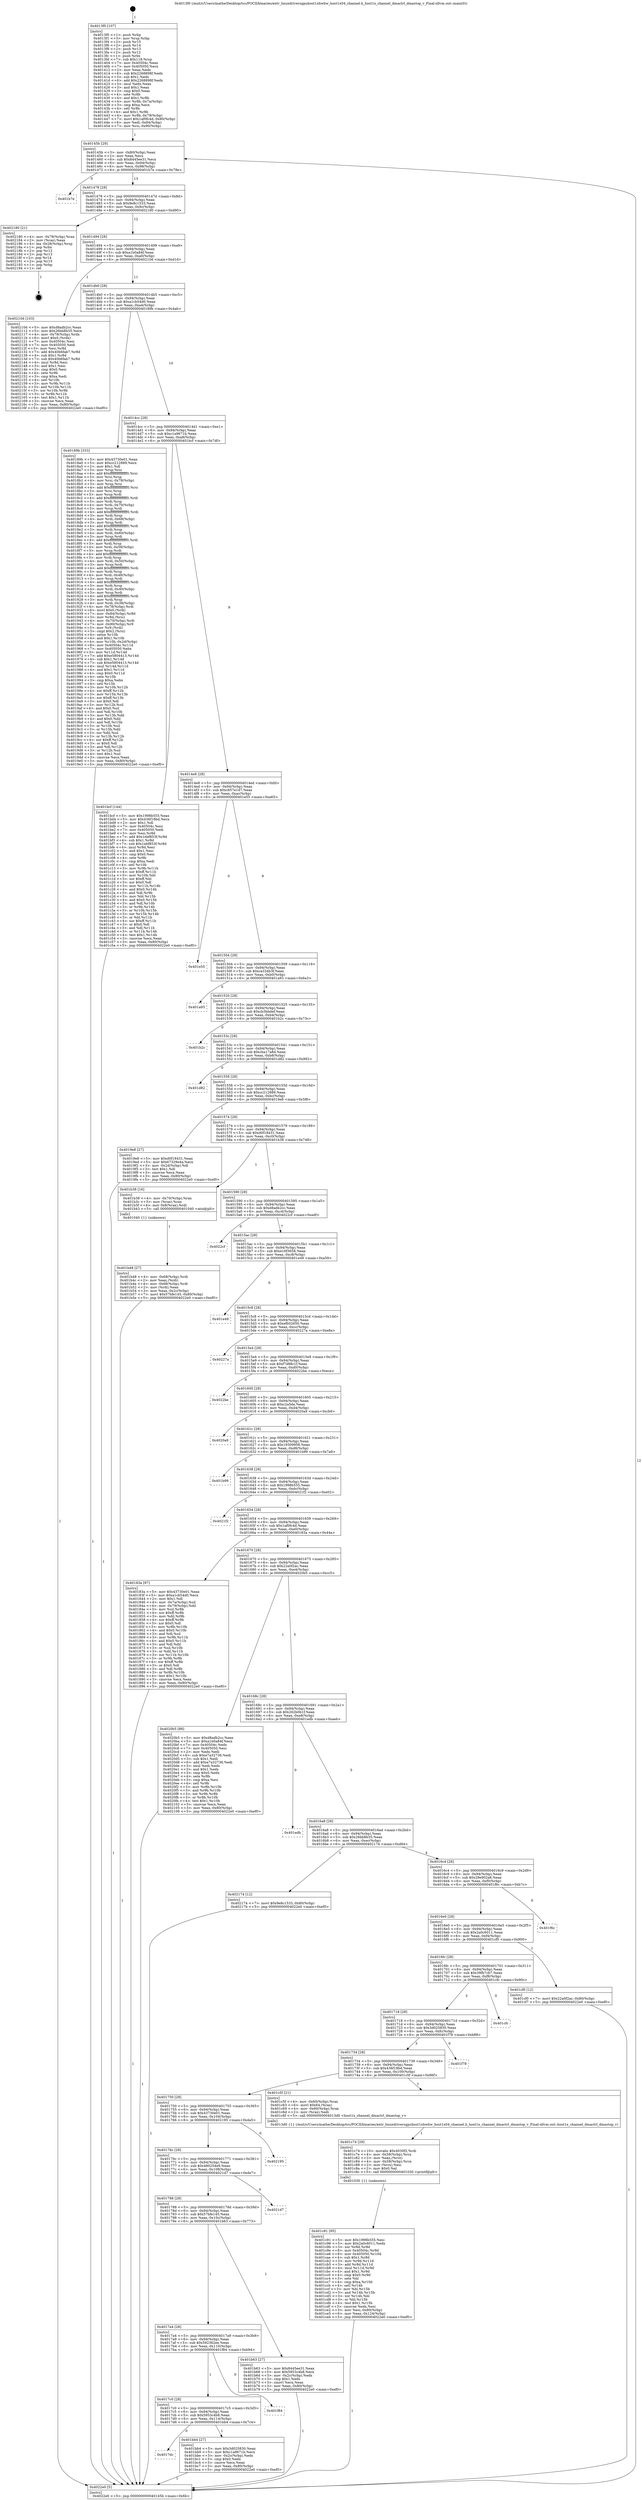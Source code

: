 digraph "0x4013f0" {
  label = "0x4013f0 (/mnt/c/Users/mathe/Desktop/tcc/POCII/binaries/extr_linuxdriversgpuhost1xhwhw_host1x04_channel.h_host1x_channel_dmactrl_dmastop_v_Final-ollvm.out::main(0))"
  labelloc = "t"
  node[shape=record]

  Entry [label="",width=0.3,height=0.3,shape=circle,fillcolor=black,style=filled]
  "0x40145b" [label="{
     0x40145b [29]\l
     | [instrs]\l
     &nbsp;&nbsp;0x40145b \<+3\>: mov -0x80(%rbp),%eax\l
     &nbsp;&nbsp;0x40145e \<+2\>: mov %eax,%ecx\l
     &nbsp;&nbsp;0x401460 \<+6\>: sub $0x8445ee31,%ecx\l
     &nbsp;&nbsp;0x401466 \<+6\>: mov %eax,-0x94(%rbp)\l
     &nbsp;&nbsp;0x40146c \<+6\>: mov %ecx,-0x98(%rbp)\l
     &nbsp;&nbsp;0x401472 \<+6\>: je 0000000000401b7e \<main+0x78e\>\l
  }"]
  "0x401b7e" [label="{
     0x401b7e\l
  }", style=dashed]
  "0x401478" [label="{
     0x401478 [28]\l
     | [instrs]\l
     &nbsp;&nbsp;0x401478 \<+5\>: jmp 000000000040147d \<main+0x8d\>\l
     &nbsp;&nbsp;0x40147d \<+6\>: mov -0x94(%rbp),%eax\l
     &nbsp;&nbsp;0x401483 \<+5\>: sub $0x9e8c1533,%eax\l
     &nbsp;&nbsp;0x401488 \<+6\>: mov %eax,-0x9c(%rbp)\l
     &nbsp;&nbsp;0x40148e \<+6\>: je 0000000000402180 \<main+0xd90\>\l
  }"]
  Exit [label="",width=0.3,height=0.3,shape=circle,fillcolor=black,style=filled,peripheries=2]
  "0x402180" [label="{
     0x402180 [21]\l
     | [instrs]\l
     &nbsp;&nbsp;0x402180 \<+4\>: mov -0x78(%rbp),%rax\l
     &nbsp;&nbsp;0x402184 \<+2\>: mov (%rax),%eax\l
     &nbsp;&nbsp;0x402186 \<+4\>: lea -0x28(%rbp),%rsp\l
     &nbsp;&nbsp;0x40218a \<+1\>: pop %rbx\l
     &nbsp;&nbsp;0x40218b \<+2\>: pop %r12\l
     &nbsp;&nbsp;0x40218d \<+2\>: pop %r13\l
     &nbsp;&nbsp;0x40218f \<+2\>: pop %r14\l
     &nbsp;&nbsp;0x402191 \<+2\>: pop %r15\l
     &nbsp;&nbsp;0x402193 \<+1\>: pop %rbp\l
     &nbsp;&nbsp;0x402194 \<+1\>: ret\l
  }"]
  "0x401494" [label="{
     0x401494 [28]\l
     | [instrs]\l
     &nbsp;&nbsp;0x401494 \<+5\>: jmp 0000000000401499 \<main+0xa9\>\l
     &nbsp;&nbsp;0x401499 \<+6\>: mov -0x94(%rbp),%eax\l
     &nbsp;&nbsp;0x40149f \<+5\>: sub $0xa1b0a84f,%eax\l
     &nbsp;&nbsp;0x4014a4 \<+6\>: mov %eax,-0xa0(%rbp)\l
     &nbsp;&nbsp;0x4014aa \<+6\>: je 000000000040210d \<main+0xd1d\>\l
  }"]
  "0x401c91" [label="{
     0x401c91 [95]\l
     | [instrs]\l
     &nbsp;&nbsp;0x401c91 \<+5\>: mov $0x1998b555,%esi\l
     &nbsp;&nbsp;0x401c96 \<+5\>: mov $0x2a0c6011,%edx\l
     &nbsp;&nbsp;0x401c9b \<+3\>: xor %r8d,%r8d\l
     &nbsp;&nbsp;0x401c9e \<+8\>: mov 0x40504c,%r9d\l
     &nbsp;&nbsp;0x401ca6 \<+8\>: mov 0x405050,%r10d\l
     &nbsp;&nbsp;0x401cae \<+4\>: sub $0x1,%r8d\l
     &nbsp;&nbsp;0x401cb2 \<+3\>: mov %r9d,%r11d\l
     &nbsp;&nbsp;0x401cb5 \<+3\>: add %r8d,%r11d\l
     &nbsp;&nbsp;0x401cb8 \<+4\>: imul %r11d,%r9d\l
     &nbsp;&nbsp;0x401cbc \<+4\>: and $0x1,%r9d\l
     &nbsp;&nbsp;0x401cc0 \<+4\>: cmp $0x0,%r9d\l
     &nbsp;&nbsp;0x401cc4 \<+3\>: sete %bl\l
     &nbsp;&nbsp;0x401cc7 \<+4\>: cmp $0xa,%r10d\l
     &nbsp;&nbsp;0x401ccb \<+4\>: setl %r14b\l
     &nbsp;&nbsp;0x401ccf \<+3\>: mov %bl,%r15b\l
     &nbsp;&nbsp;0x401cd2 \<+3\>: and %r14b,%r15b\l
     &nbsp;&nbsp;0x401cd5 \<+3\>: xor %r14b,%bl\l
     &nbsp;&nbsp;0x401cd8 \<+3\>: or %bl,%r15b\l
     &nbsp;&nbsp;0x401cdb \<+4\>: test $0x1,%r15b\l
     &nbsp;&nbsp;0x401cdf \<+3\>: cmovne %edx,%esi\l
     &nbsp;&nbsp;0x401ce2 \<+3\>: mov %esi,-0x80(%rbp)\l
     &nbsp;&nbsp;0x401ce5 \<+6\>: mov %eax,-0x124(%rbp)\l
     &nbsp;&nbsp;0x401ceb \<+5\>: jmp 00000000004022e0 \<main+0xef0\>\l
  }"]
  "0x40210d" [label="{
     0x40210d [103]\l
     | [instrs]\l
     &nbsp;&nbsp;0x40210d \<+5\>: mov $0xd8adb2cc,%eax\l
     &nbsp;&nbsp;0x402112 \<+5\>: mov $0x26bb8b35,%ecx\l
     &nbsp;&nbsp;0x402117 \<+4\>: mov -0x78(%rbp),%rdx\l
     &nbsp;&nbsp;0x40211b \<+6\>: movl $0x0,(%rdx)\l
     &nbsp;&nbsp;0x402121 \<+7\>: mov 0x40504c,%esi\l
     &nbsp;&nbsp;0x402128 \<+7\>: mov 0x405050,%edi\l
     &nbsp;&nbsp;0x40212f \<+3\>: mov %esi,%r8d\l
     &nbsp;&nbsp;0x402132 \<+7\>: add $0x40b6fab7,%r8d\l
     &nbsp;&nbsp;0x402139 \<+4\>: sub $0x1,%r8d\l
     &nbsp;&nbsp;0x40213d \<+7\>: sub $0x40b6fab7,%r8d\l
     &nbsp;&nbsp;0x402144 \<+4\>: imul %r8d,%esi\l
     &nbsp;&nbsp;0x402148 \<+3\>: and $0x1,%esi\l
     &nbsp;&nbsp;0x40214b \<+3\>: cmp $0x0,%esi\l
     &nbsp;&nbsp;0x40214e \<+4\>: sete %r9b\l
     &nbsp;&nbsp;0x402152 \<+3\>: cmp $0xa,%edi\l
     &nbsp;&nbsp;0x402155 \<+4\>: setl %r10b\l
     &nbsp;&nbsp;0x402159 \<+3\>: mov %r9b,%r11b\l
     &nbsp;&nbsp;0x40215c \<+3\>: and %r10b,%r11b\l
     &nbsp;&nbsp;0x40215f \<+3\>: xor %r10b,%r9b\l
     &nbsp;&nbsp;0x402162 \<+3\>: or %r9b,%r11b\l
     &nbsp;&nbsp;0x402165 \<+4\>: test $0x1,%r11b\l
     &nbsp;&nbsp;0x402169 \<+3\>: cmovne %ecx,%eax\l
     &nbsp;&nbsp;0x40216c \<+3\>: mov %eax,-0x80(%rbp)\l
     &nbsp;&nbsp;0x40216f \<+5\>: jmp 00000000004022e0 \<main+0xef0\>\l
  }"]
  "0x4014b0" [label="{
     0x4014b0 [28]\l
     | [instrs]\l
     &nbsp;&nbsp;0x4014b0 \<+5\>: jmp 00000000004014b5 \<main+0xc5\>\l
     &nbsp;&nbsp;0x4014b5 \<+6\>: mov -0x94(%rbp),%eax\l
     &nbsp;&nbsp;0x4014bb \<+5\>: sub $0xa1cb54d0,%eax\l
     &nbsp;&nbsp;0x4014c0 \<+6\>: mov %eax,-0xa4(%rbp)\l
     &nbsp;&nbsp;0x4014c6 \<+6\>: je 000000000040189b \<main+0x4ab\>\l
  }"]
  "0x401c74" [label="{
     0x401c74 [29]\l
     | [instrs]\l
     &nbsp;&nbsp;0x401c74 \<+10\>: movabs $0x4030f2,%rdi\l
     &nbsp;&nbsp;0x401c7e \<+4\>: mov -0x58(%rbp),%rcx\l
     &nbsp;&nbsp;0x401c82 \<+2\>: mov %eax,(%rcx)\l
     &nbsp;&nbsp;0x401c84 \<+4\>: mov -0x58(%rbp),%rcx\l
     &nbsp;&nbsp;0x401c88 \<+2\>: mov (%rcx),%esi\l
     &nbsp;&nbsp;0x401c8a \<+2\>: mov $0x0,%al\l
     &nbsp;&nbsp;0x401c8c \<+5\>: call 0000000000401030 \<printf@plt\>\l
     | [calls]\l
     &nbsp;&nbsp;0x401030 \{1\} (unknown)\l
  }"]
  "0x40189b" [label="{
     0x40189b [333]\l
     | [instrs]\l
     &nbsp;&nbsp;0x40189b \<+5\>: mov $0x43730e01,%eax\l
     &nbsp;&nbsp;0x4018a0 \<+5\>: mov $0xcc212889,%ecx\l
     &nbsp;&nbsp;0x4018a5 \<+2\>: mov $0x1,%dl\l
     &nbsp;&nbsp;0x4018a7 \<+3\>: mov %rsp,%rsi\l
     &nbsp;&nbsp;0x4018aa \<+4\>: add $0xfffffffffffffff0,%rsi\l
     &nbsp;&nbsp;0x4018ae \<+3\>: mov %rsi,%rsp\l
     &nbsp;&nbsp;0x4018b1 \<+4\>: mov %rsi,-0x78(%rbp)\l
     &nbsp;&nbsp;0x4018b5 \<+3\>: mov %rsp,%rsi\l
     &nbsp;&nbsp;0x4018b8 \<+4\>: add $0xfffffffffffffff0,%rsi\l
     &nbsp;&nbsp;0x4018bc \<+3\>: mov %rsi,%rsp\l
     &nbsp;&nbsp;0x4018bf \<+3\>: mov %rsp,%rdi\l
     &nbsp;&nbsp;0x4018c2 \<+4\>: add $0xfffffffffffffff0,%rdi\l
     &nbsp;&nbsp;0x4018c6 \<+3\>: mov %rdi,%rsp\l
     &nbsp;&nbsp;0x4018c9 \<+4\>: mov %rdi,-0x70(%rbp)\l
     &nbsp;&nbsp;0x4018cd \<+3\>: mov %rsp,%rdi\l
     &nbsp;&nbsp;0x4018d0 \<+4\>: add $0xfffffffffffffff0,%rdi\l
     &nbsp;&nbsp;0x4018d4 \<+3\>: mov %rdi,%rsp\l
     &nbsp;&nbsp;0x4018d7 \<+4\>: mov %rdi,-0x68(%rbp)\l
     &nbsp;&nbsp;0x4018db \<+3\>: mov %rsp,%rdi\l
     &nbsp;&nbsp;0x4018de \<+4\>: add $0xfffffffffffffff0,%rdi\l
     &nbsp;&nbsp;0x4018e2 \<+3\>: mov %rdi,%rsp\l
     &nbsp;&nbsp;0x4018e5 \<+4\>: mov %rdi,-0x60(%rbp)\l
     &nbsp;&nbsp;0x4018e9 \<+3\>: mov %rsp,%rdi\l
     &nbsp;&nbsp;0x4018ec \<+4\>: add $0xfffffffffffffff0,%rdi\l
     &nbsp;&nbsp;0x4018f0 \<+3\>: mov %rdi,%rsp\l
     &nbsp;&nbsp;0x4018f3 \<+4\>: mov %rdi,-0x58(%rbp)\l
     &nbsp;&nbsp;0x4018f7 \<+3\>: mov %rsp,%rdi\l
     &nbsp;&nbsp;0x4018fa \<+4\>: add $0xfffffffffffffff0,%rdi\l
     &nbsp;&nbsp;0x4018fe \<+3\>: mov %rdi,%rsp\l
     &nbsp;&nbsp;0x401901 \<+4\>: mov %rdi,-0x50(%rbp)\l
     &nbsp;&nbsp;0x401905 \<+3\>: mov %rsp,%rdi\l
     &nbsp;&nbsp;0x401908 \<+4\>: add $0xfffffffffffffff0,%rdi\l
     &nbsp;&nbsp;0x40190c \<+3\>: mov %rdi,%rsp\l
     &nbsp;&nbsp;0x40190f \<+4\>: mov %rdi,-0x48(%rbp)\l
     &nbsp;&nbsp;0x401913 \<+3\>: mov %rsp,%rdi\l
     &nbsp;&nbsp;0x401916 \<+4\>: add $0xfffffffffffffff0,%rdi\l
     &nbsp;&nbsp;0x40191a \<+3\>: mov %rdi,%rsp\l
     &nbsp;&nbsp;0x40191d \<+4\>: mov %rdi,-0x40(%rbp)\l
     &nbsp;&nbsp;0x401921 \<+3\>: mov %rsp,%rdi\l
     &nbsp;&nbsp;0x401924 \<+4\>: add $0xfffffffffffffff0,%rdi\l
     &nbsp;&nbsp;0x401928 \<+3\>: mov %rdi,%rsp\l
     &nbsp;&nbsp;0x40192b \<+4\>: mov %rdi,-0x38(%rbp)\l
     &nbsp;&nbsp;0x40192f \<+4\>: mov -0x78(%rbp),%rdi\l
     &nbsp;&nbsp;0x401933 \<+6\>: movl $0x0,(%rdi)\l
     &nbsp;&nbsp;0x401939 \<+7\>: mov -0x84(%rbp),%r8d\l
     &nbsp;&nbsp;0x401940 \<+3\>: mov %r8d,(%rsi)\l
     &nbsp;&nbsp;0x401943 \<+4\>: mov -0x70(%rbp),%rdi\l
     &nbsp;&nbsp;0x401947 \<+7\>: mov -0x90(%rbp),%r9\l
     &nbsp;&nbsp;0x40194e \<+3\>: mov %r9,(%rdi)\l
     &nbsp;&nbsp;0x401951 \<+3\>: cmpl $0x2,(%rsi)\l
     &nbsp;&nbsp;0x401954 \<+4\>: setne %r10b\l
     &nbsp;&nbsp;0x401958 \<+4\>: and $0x1,%r10b\l
     &nbsp;&nbsp;0x40195c \<+4\>: mov %r10b,-0x2d(%rbp)\l
     &nbsp;&nbsp;0x401960 \<+8\>: mov 0x40504c,%r11d\l
     &nbsp;&nbsp;0x401968 \<+7\>: mov 0x405050,%ebx\l
     &nbsp;&nbsp;0x40196f \<+3\>: mov %r11d,%r14d\l
     &nbsp;&nbsp;0x401972 \<+7\>: add $0xe5804413,%r14d\l
     &nbsp;&nbsp;0x401979 \<+4\>: sub $0x1,%r14d\l
     &nbsp;&nbsp;0x40197d \<+7\>: sub $0xe5804413,%r14d\l
     &nbsp;&nbsp;0x401984 \<+4\>: imul %r14d,%r11d\l
     &nbsp;&nbsp;0x401988 \<+4\>: and $0x1,%r11d\l
     &nbsp;&nbsp;0x40198c \<+4\>: cmp $0x0,%r11d\l
     &nbsp;&nbsp;0x401990 \<+4\>: sete %r10b\l
     &nbsp;&nbsp;0x401994 \<+3\>: cmp $0xa,%ebx\l
     &nbsp;&nbsp;0x401997 \<+4\>: setl %r15b\l
     &nbsp;&nbsp;0x40199b \<+3\>: mov %r10b,%r12b\l
     &nbsp;&nbsp;0x40199e \<+4\>: xor $0xff,%r12b\l
     &nbsp;&nbsp;0x4019a2 \<+3\>: mov %r15b,%r13b\l
     &nbsp;&nbsp;0x4019a5 \<+4\>: xor $0xff,%r13b\l
     &nbsp;&nbsp;0x4019a9 \<+3\>: xor $0x0,%dl\l
     &nbsp;&nbsp;0x4019ac \<+3\>: mov %r12b,%sil\l
     &nbsp;&nbsp;0x4019af \<+4\>: and $0x0,%sil\l
     &nbsp;&nbsp;0x4019b3 \<+3\>: and %dl,%r10b\l
     &nbsp;&nbsp;0x4019b6 \<+3\>: mov %r13b,%dil\l
     &nbsp;&nbsp;0x4019b9 \<+4\>: and $0x0,%dil\l
     &nbsp;&nbsp;0x4019bd \<+3\>: and %dl,%r15b\l
     &nbsp;&nbsp;0x4019c0 \<+3\>: or %r10b,%sil\l
     &nbsp;&nbsp;0x4019c3 \<+3\>: or %r15b,%dil\l
     &nbsp;&nbsp;0x4019c6 \<+3\>: xor %dil,%sil\l
     &nbsp;&nbsp;0x4019c9 \<+3\>: or %r13b,%r12b\l
     &nbsp;&nbsp;0x4019cc \<+4\>: xor $0xff,%r12b\l
     &nbsp;&nbsp;0x4019d0 \<+3\>: or $0x0,%dl\l
     &nbsp;&nbsp;0x4019d3 \<+3\>: and %dl,%r12b\l
     &nbsp;&nbsp;0x4019d6 \<+3\>: or %r12b,%sil\l
     &nbsp;&nbsp;0x4019d9 \<+4\>: test $0x1,%sil\l
     &nbsp;&nbsp;0x4019dd \<+3\>: cmovne %ecx,%eax\l
     &nbsp;&nbsp;0x4019e0 \<+3\>: mov %eax,-0x80(%rbp)\l
     &nbsp;&nbsp;0x4019e3 \<+5\>: jmp 00000000004022e0 \<main+0xef0\>\l
  }"]
  "0x4014cc" [label="{
     0x4014cc [28]\l
     | [instrs]\l
     &nbsp;&nbsp;0x4014cc \<+5\>: jmp 00000000004014d1 \<main+0xe1\>\l
     &nbsp;&nbsp;0x4014d1 \<+6\>: mov -0x94(%rbp),%eax\l
     &nbsp;&nbsp;0x4014d7 \<+5\>: sub $0xc1a9671b,%eax\l
     &nbsp;&nbsp;0x4014dc \<+6\>: mov %eax,-0xa8(%rbp)\l
     &nbsp;&nbsp;0x4014e2 \<+6\>: je 0000000000401bcf \<main+0x7df\>\l
  }"]
  "0x4017dc" [label="{
     0x4017dc\l
  }", style=dashed]
  "0x401bcf" [label="{
     0x401bcf [144]\l
     | [instrs]\l
     &nbsp;&nbsp;0x401bcf \<+5\>: mov $0x1998b555,%eax\l
     &nbsp;&nbsp;0x401bd4 \<+5\>: mov $0x436f18bd,%ecx\l
     &nbsp;&nbsp;0x401bd9 \<+2\>: mov $0x1,%dl\l
     &nbsp;&nbsp;0x401bdb \<+7\>: mov 0x40504c,%esi\l
     &nbsp;&nbsp;0x401be2 \<+7\>: mov 0x405050,%edi\l
     &nbsp;&nbsp;0x401be9 \<+3\>: mov %esi,%r8d\l
     &nbsp;&nbsp;0x401bec \<+7\>: add $0x1ebf853f,%r8d\l
     &nbsp;&nbsp;0x401bf3 \<+4\>: sub $0x1,%r8d\l
     &nbsp;&nbsp;0x401bf7 \<+7\>: sub $0x1ebf853f,%r8d\l
     &nbsp;&nbsp;0x401bfe \<+4\>: imul %r8d,%esi\l
     &nbsp;&nbsp;0x401c02 \<+3\>: and $0x1,%esi\l
     &nbsp;&nbsp;0x401c05 \<+3\>: cmp $0x0,%esi\l
     &nbsp;&nbsp;0x401c08 \<+4\>: sete %r9b\l
     &nbsp;&nbsp;0x401c0c \<+3\>: cmp $0xa,%edi\l
     &nbsp;&nbsp;0x401c0f \<+4\>: setl %r10b\l
     &nbsp;&nbsp;0x401c13 \<+3\>: mov %r9b,%r11b\l
     &nbsp;&nbsp;0x401c16 \<+4\>: xor $0xff,%r11b\l
     &nbsp;&nbsp;0x401c1a \<+3\>: mov %r10b,%bl\l
     &nbsp;&nbsp;0x401c1d \<+3\>: xor $0xff,%bl\l
     &nbsp;&nbsp;0x401c20 \<+3\>: xor $0x0,%dl\l
     &nbsp;&nbsp;0x401c23 \<+3\>: mov %r11b,%r14b\l
     &nbsp;&nbsp;0x401c26 \<+4\>: and $0x0,%r14b\l
     &nbsp;&nbsp;0x401c2a \<+3\>: and %dl,%r9b\l
     &nbsp;&nbsp;0x401c2d \<+3\>: mov %bl,%r15b\l
     &nbsp;&nbsp;0x401c30 \<+4\>: and $0x0,%r15b\l
     &nbsp;&nbsp;0x401c34 \<+3\>: and %dl,%r10b\l
     &nbsp;&nbsp;0x401c37 \<+3\>: or %r9b,%r14b\l
     &nbsp;&nbsp;0x401c3a \<+3\>: or %r10b,%r15b\l
     &nbsp;&nbsp;0x401c3d \<+3\>: xor %r15b,%r14b\l
     &nbsp;&nbsp;0x401c40 \<+3\>: or %bl,%r11b\l
     &nbsp;&nbsp;0x401c43 \<+4\>: xor $0xff,%r11b\l
     &nbsp;&nbsp;0x401c47 \<+3\>: or $0x0,%dl\l
     &nbsp;&nbsp;0x401c4a \<+3\>: and %dl,%r11b\l
     &nbsp;&nbsp;0x401c4d \<+3\>: or %r11b,%r14b\l
     &nbsp;&nbsp;0x401c50 \<+4\>: test $0x1,%r14b\l
     &nbsp;&nbsp;0x401c54 \<+3\>: cmovne %ecx,%eax\l
     &nbsp;&nbsp;0x401c57 \<+3\>: mov %eax,-0x80(%rbp)\l
     &nbsp;&nbsp;0x401c5a \<+5\>: jmp 00000000004022e0 \<main+0xef0\>\l
  }"]
  "0x4014e8" [label="{
     0x4014e8 [28]\l
     | [instrs]\l
     &nbsp;&nbsp;0x4014e8 \<+5\>: jmp 00000000004014ed \<main+0xfd\>\l
     &nbsp;&nbsp;0x4014ed \<+6\>: mov -0x94(%rbp),%eax\l
     &nbsp;&nbsp;0x4014f3 \<+5\>: sub $0xc857e1d7,%eax\l
     &nbsp;&nbsp;0x4014f8 \<+6\>: mov %eax,-0xac(%rbp)\l
     &nbsp;&nbsp;0x4014fe \<+6\>: je 0000000000401e55 \<main+0xa65\>\l
  }"]
  "0x401bb4" [label="{
     0x401bb4 [27]\l
     | [instrs]\l
     &nbsp;&nbsp;0x401bb4 \<+5\>: mov $0x3d025830,%eax\l
     &nbsp;&nbsp;0x401bb9 \<+5\>: mov $0xc1a9671b,%ecx\l
     &nbsp;&nbsp;0x401bbe \<+3\>: mov -0x2c(%rbp),%edx\l
     &nbsp;&nbsp;0x401bc1 \<+3\>: cmp $0x0,%edx\l
     &nbsp;&nbsp;0x401bc4 \<+3\>: cmove %ecx,%eax\l
     &nbsp;&nbsp;0x401bc7 \<+3\>: mov %eax,-0x80(%rbp)\l
     &nbsp;&nbsp;0x401bca \<+5\>: jmp 00000000004022e0 \<main+0xef0\>\l
  }"]
  "0x401e55" [label="{
     0x401e55\l
  }", style=dashed]
  "0x401504" [label="{
     0x401504 [28]\l
     | [instrs]\l
     &nbsp;&nbsp;0x401504 \<+5\>: jmp 0000000000401509 \<main+0x119\>\l
     &nbsp;&nbsp;0x401509 \<+6\>: mov -0x94(%rbp),%eax\l
     &nbsp;&nbsp;0x40150f \<+5\>: sub $0xca334b3f,%eax\l
     &nbsp;&nbsp;0x401514 \<+6\>: mov %eax,-0xb0(%rbp)\l
     &nbsp;&nbsp;0x40151a \<+6\>: je 0000000000401a93 \<main+0x6a3\>\l
  }"]
  "0x4017c0" [label="{
     0x4017c0 [28]\l
     | [instrs]\l
     &nbsp;&nbsp;0x4017c0 \<+5\>: jmp 00000000004017c5 \<main+0x3d5\>\l
     &nbsp;&nbsp;0x4017c5 \<+6\>: mov -0x94(%rbp),%eax\l
     &nbsp;&nbsp;0x4017cb \<+5\>: sub $0x5953c4b8,%eax\l
     &nbsp;&nbsp;0x4017d0 \<+6\>: mov %eax,-0x114(%rbp)\l
     &nbsp;&nbsp;0x4017d6 \<+6\>: je 0000000000401bb4 \<main+0x7c4\>\l
  }"]
  "0x401a93" [label="{
     0x401a93\l
  }", style=dashed]
  "0x401520" [label="{
     0x401520 [28]\l
     | [instrs]\l
     &nbsp;&nbsp;0x401520 \<+5\>: jmp 0000000000401525 \<main+0x135\>\l
     &nbsp;&nbsp;0x401525 \<+6\>: mov -0x94(%rbp),%eax\l
     &nbsp;&nbsp;0x40152b \<+5\>: sub $0xcb3bbdef,%eax\l
     &nbsp;&nbsp;0x401530 \<+6\>: mov %eax,-0xb4(%rbp)\l
     &nbsp;&nbsp;0x401536 \<+6\>: je 0000000000401b2c \<main+0x73c\>\l
  }"]
  "0x401f84" [label="{
     0x401f84\l
  }", style=dashed]
  "0x401b2c" [label="{
     0x401b2c\l
  }", style=dashed]
  "0x40153c" [label="{
     0x40153c [28]\l
     | [instrs]\l
     &nbsp;&nbsp;0x40153c \<+5\>: jmp 0000000000401541 \<main+0x151\>\l
     &nbsp;&nbsp;0x401541 \<+6\>: mov -0x94(%rbp),%eax\l
     &nbsp;&nbsp;0x401547 \<+5\>: sub $0xcba17a8d,%eax\l
     &nbsp;&nbsp;0x40154c \<+6\>: mov %eax,-0xb8(%rbp)\l
     &nbsp;&nbsp;0x401552 \<+6\>: je 0000000000401d82 \<main+0x992\>\l
  }"]
  "0x4017a4" [label="{
     0x4017a4 [28]\l
     | [instrs]\l
     &nbsp;&nbsp;0x4017a4 \<+5\>: jmp 00000000004017a9 \<main+0x3b9\>\l
     &nbsp;&nbsp;0x4017a9 \<+6\>: mov -0x94(%rbp),%eax\l
     &nbsp;&nbsp;0x4017af \<+5\>: sub $0x592362ee,%eax\l
     &nbsp;&nbsp;0x4017b4 \<+6\>: mov %eax,-0x110(%rbp)\l
     &nbsp;&nbsp;0x4017ba \<+6\>: je 0000000000401f84 \<main+0xb94\>\l
  }"]
  "0x401d82" [label="{
     0x401d82\l
  }", style=dashed]
  "0x401558" [label="{
     0x401558 [28]\l
     | [instrs]\l
     &nbsp;&nbsp;0x401558 \<+5\>: jmp 000000000040155d \<main+0x16d\>\l
     &nbsp;&nbsp;0x40155d \<+6\>: mov -0x94(%rbp),%eax\l
     &nbsp;&nbsp;0x401563 \<+5\>: sub $0xcc212889,%eax\l
     &nbsp;&nbsp;0x401568 \<+6\>: mov %eax,-0xbc(%rbp)\l
     &nbsp;&nbsp;0x40156e \<+6\>: je 00000000004019e8 \<main+0x5f8\>\l
  }"]
  "0x401b63" [label="{
     0x401b63 [27]\l
     | [instrs]\l
     &nbsp;&nbsp;0x401b63 \<+5\>: mov $0x8445ee31,%eax\l
     &nbsp;&nbsp;0x401b68 \<+5\>: mov $0x5953c4b8,%ecx\l
     &nbsp;&nbsp;0x401b6d \<+3\>: mov -0x2c(%rbp),%edx\l
     &nbsp;&nbsp;0x401b70 \<+3\>: cmp $0x1,%edx\l
     &nbsp;&nbsp;0x401b73 \<+3\>: cmovl %ecx,%eax\l
     &nbsp;&nbsp;0x401b76 \<+3\>: mov %eax,-0x80(%rbp)\l
     &nbsp;&nbsp;0x401b79 \<+5\>: jmp 00000000004022e0 \<main+0xef0\>\l
  }"]
  "0x4019e8" [label="{
     0x4019e8 [27]\l
     | [instrs]\l
     &nbsp;&nbsp;0x4019e8 \<+5\>: mov $0xd0f18431,%eax\l
     &nbsp;&nbsp;0x4019ed \<+5\>: mov $0x67329e4a,%ecx\l
     &nbsp;&nbsp;0x4019f2 \<+3\>: mov -0x2d(%rbp),%dl\l
     &nbsp;&nbsp;0x4019f5 \<+3\>: test $0x1,%dl\l
     &nbsp;&nbsp;0x4019f8 \<+3\>: cmovne %ecx,%eax\l
     &nbsp;&nbsp;0x4019fb \<+3\>: mov %eax,-0x80(%rbp)\l
     &nbsp;&nbsp;0x4019fe \<+5\>: jmp 00000000004022e0 \<main+0xef0\>\l
  }"]
  "0x401574" [label="{
     0x401574 [28]\l
     | [instrs]\l
     &nbsp;&nbsp;0x401574 \<+5\>: jmp 0000000000401579 \<main+0x189\>\l
     &nbsp;&nbsp;0x401579 \<+6\>: mov -0x94(%rbp),%eax\l
     &nbsp;&nbsp;0x40157f \<+5\>: sub $0xd0f18431,%eax\l
     &nbsp;&nbsp;0x401584 \<+6\>: mov %eax,-0xc0(%rbp)\l
     &nbsp;&nbsp;0x40158a \<+6\>: je 0000000000401b38 \<main+0x748\>\l
  }"]
  "0x401788" [label="{
     0x401788 [28]\l
     | [instrs]\l
     &nbsp;&nbsp;0x401788 \<+5\>: jmp 000000000040178d \<main+0x39d\>\l
     &nbsp;&nbsp;0x40178d \<+6\>: mov -0x94(%rbp),%eax\l
     &nbsp;&nbsp;0x401793 \<+5\>: sub $0x57bfe145,%eax\l
     &nbsp;&nbsp;0x401798 \<+6\>: mov %eax,-0x10c(%rbp)\l
     &nbsp;&nbsp;0x40179e \<+6\>: je 0000000000401b63 \<main+0x773\>\l
  }"]
  "0x401b38" [label="{
     0x401b38 [16]\l
     | [instrs]\l
     &nbsp;&nbsp;0x401b38 \<+4\>: mov -0x70(%rbp),%rax\l
     &nbsp;&nbsp;0x401b3c \<+3\>: mov (%rax),%rax\l
     &nbsp;&nbsp;0x401b3f \<+4\>: mov 0x8(%rax),%rdi\l
     &nbsp;&nbsp;0x401b43 \<+5\>: call 0000000000401040 \<atoi@plt\>\l
     | [calls]\l
     &nbsp;&nbsp;0x401040 \{1\} (unknown)\l
  }"]
  "0x401590" [label="{
     0x401590 [28]\l
     | [instrs]\l
     &nbsp;&nbsp;0x401590 \<+5\>: jmp 0000000000401595 \<main+0x1a5\>\l
     &nbsp;&nbsp;0x401595 \<+6\>: mov -0x94(%rbp),%eax\l
     &nbsp;&nbsp;0x40159b \<+5\>: sub $0xd8adb2cc,%eax\l
     &nbsp;&nbsp;0x4015a0 \<+6\>: mov %eax,-0xc4(%rbp)\l
     &nbsp;&nbsp;0x4015a6 \<+6\>: je 00000000004022cf \<main+0xedf\>\l
  }"]
  "0x4021d7" [label="{
     0x4021d7\l
  }", style=dashed]
  "0x4022cf" [label="{
     0x4022cf\l
  }", style=dashed]
  "0x4015ac" [label="{
     0x4015ac [28]\l
     | [instrs]\l
     &nbsp;&nbsp;0x4015ac \<+5\>: jmp 00000000004015b1 \<main+0x1c1\>\l
     &nbsp;&nbsp;0x4015b1 \<+6\>: mov -0x94(%rbp),%eax\l
     &nbsp;&nbsp;0x4015b7 \<+5\>: sub $0xe16f3658,%eax\l
     &nbsp;&nbsp;0x4015bc \<+6\>: mov %eax,-0xc8(%rbp)\l
     &nbsp;&nbsp;0x4015c2 \<+6\>: je 0000000000401e49 \<main+0xa59\>\l
  }"]
  "0x40176c" [label="{
     0x40176c [28]\l
     | [instrs]\l
     &nbsp;&nbsp;0x40176c \<+5\>: jmp 0000000000401771 \<main+0x381\>\l
     &nbsp;&nbsp;0x401771 \<+6\>: mov -0x94(%rbp),%eax\l
     &nbsp;&nbsp;0x401777 \<+5\>: sub $0x480254e9,%eax\l
     &nbsp;&nbsp;0x40177c \<+6\>: mov %eax,-0x108(%rbp)\l
     &nbsp;&nbsp;0x401782 \<+6\>: je 00000000004021d7 \<main+0xde7\>\l
  }"]
  "0x401e49" [label="{
     0x401e49\l
  }", style=dashed]
  "0x4015c8" [label="{
     0x4015c8 [28]\l
     | [instrs]\l
     &nbsp;&nbsp;0x4015c8 \<+5\>: jmp 00000000004015cd \<main+0x1dd\>\l
     &nbsp;&nbsp;0x4015cd \<+6\>: mov -0x94(%rbp),%eax\l
     &nbsp;&nbsp;0x4015d3 \<+5\>: sub $0xefb02650,%eax\l
     &nbsp;&nbsp;0x4015d8 \<+6\>: mov %eax,-0xcc(%rbp)\l
     &nbsp;&nbsp;0x4015de \<+6\>: je 000000000040227a \<main+0xe8a\>\l
  }"]
  "0x402195" [label="{
     0x402195\l
  }", style=dashed]
  "0x40227a" [label="{
     0x40227a\l
  }", style=dashed]
  "0x4015e4" [label="{
     0x4015e4 [28]\l
     | [instrs]\l
     &nbsp;&nbsp;0x4015e4 \<+5\>: jmp 00000000004015e9 \<main+0x1f9\>\l
     &nbsp;&nbsp;0x4015e9 \<+6\>: mov -0x94(%rbp),%eax\l
     &nbsp;&nbsp;0x4015ef \<+5\>: sub $0xf7d88c1f,%eax\l
     &nbsp;&nbsp;0x4015f4 \<+6\>: mov %eax,-0xd0(%rbp)\l
     &nbsp;&nbsp;0x4015fa \<+6\>: je 00000000004022be \<main+0xece\>\l
  }"]
  "0x401750" [label="{
     0x401750 [28]\l
     | [instrs]\l
     &nbsp;&nbsp;0x401750 \<+5\>: jmp 0000000000401755 \<main+0x365\>\l
     &nbsp;&nbsp;0x401755 \<+6\>: mov -0x94(%rbp),%eax\l
     &nbsp;&nbsp;0x40175b \<+5\>: sub $0x43730e01,%eax\l
     &nbsp;&nbsp;0x401760 \<+6\>: mov %eax,-0x104(%rbp)\l
     &nbsp;&nbsp;0x401766 \<+6\>: je 0000000000402195 \<main+0xda5\>\l
  }"]
  "0x4022be" [label="{
     0x4022be\l
  }", style=dashed]
  "0x401600" [label="{
     0x401600 [28]\l
     | [instrs]\l
     &nbsp;&nbsp;0x401600 \<+5\>: jmp 0000000000401605 \<main+0x215\>\l
     &nbsp;&nbsp;0x401605 \<+6\>: mov -0x94(%rbp),%eax\l
     &nbsp;&nbsp;0x40160b \<+5\>: sub $0xc2a5de,%eax\l
     &nbsp;&nbsp;0x401610 \<+6\>: mov %eax,-0xd4(%rbp)\l
     &nbsp;&nbsp;0x401616 \<+6\>: je 00000000004020a9 \<main+0xcb9\>\l
  }"]
  "0x401c5f" [label="{
     0x401c5f [21]\l
     | [instrs]\l
     &nbsp;&nbsp;0x401c5f \<+4\>: mov -0x60(%rbp),%rax\l
     &nbsp;&nbsp;0x401c63 \<+6\>: movl $0x64,(%rax)\l
     &nbsp;&nbsp;0x401c69 \<+4\>: mov -0x60(%rbp),%rax\l
     &nbsp;&nbsp;0x401c6d \<+2\>: mov (%rax),%edi\l
     &nbsp;&nbsp;0x401c6f \<+5\>: call 00000000004013d0 \<host1x_channel_dmactrl_dmastop_v\>\l
     | [calls]\l
     &nbsp;&nbsp;0x4013d0 \{1\} (/mnt/c/Users/mathe/Desktop/tcc/POCII/binaries/extr_linuxdriversgpuhost1xhwhw_host1x04_channel.h_host1x_channel_dmactrl_dmastop_v_Final-ollvm.out::host1x_channel_dmactrl_dmastop_v)\l
  }"]
  "0x4020a9" [label="{
     0x4020a9\l
  }", style=dashed]
  "0x40161c" [label="{
     0x40161c [28]\l
     | [instrs]\l
     &nbsp;&nbsp;0x40161c \<+5\>: jmp 0000000000401621 \<main+0x231\>\l
     &nbsp;&nbsp;0x401621 \<+6\>: mov -0x94(%rbp),%eax\l
     &nbsp;&nbsp;0x401627 \<+5\>: sub $0x19309956,%eax\l
     &nbsp;&nbsp;0x40162c \<+6\>: mov %eax,-0xd8(%rbp)\l
     &nbsp;&nbsp;0x401632 \<+6\>: je 0000000000401b99 \<main+0x7a9\>\l
  }"]
  "0x401734" [label="{
     0x401734 [28]\l
     | [instrs]\l
     &nbsp;&nbsp;0x401734 \<+5\>: jmp 0000000000401739 \<main+0x349\>\l
     &nbsp;&nbsp;0x401739 \<+6\>: mov -0x94(%rbp),%eax\l
     &nbsp;&nbsp;0x40173f \<+5\>: sub $0x436f18bd,%eax\l
     &nbsp;&nbsp;0x401744 \<+6\>: mov %eax,-0x100(%rbp)\l
     &nbsp;&nbsp;0x40174a \<+6\>: je 0000000000401c5f \<main+0x86f\>\l
  }"]
  "0x401b99" [label="{
     0x401b99\l
  }", style=dashed]
  "0x401638" [label="{
     0x401638 [28]\l
     | [instrs]\l
     &nbsp;&nbsp;0x401638 \<+5\>: jmp 000000000040163d \<main+0x24d\>\l
     &nbsp;&nbsp;0x40163d \<+6\>: mov -0x94(%rbp),%eax\l
     &nbsp;&nbsp;0x401643 \<+5\>: sub $0x1998b555,%eax\l
     &nbsp;&nbsp;0x401648 \<+6\>: mov %eax,-0xdc(%rbp)\l
     &nbsp;&nbsp;0x40164e \<+6\>: je 00000000004021f2 \<main+0xe02\>\l
  }"]
  "0x401f78" [label="{
     0x401f78\l
  }", style=dashed]
  "0x4021f2" [label="{
     0x4021f2\l
  }", style=dashed]
  "0x401654" [label="{
     0x401654 [28]\l
     | [instrs]\l
     &nbsp;&nbsp;0x401654 \<+5\>: jmp 0000000000401659 \<main+0x269\>\l
     &nbsp;&nbsp;0x401659 \<+6\>: mov -0x94(%rbp),%eax\l
     &nbsp;&nbsp;0x40165f \<+5\>: sub $0x1af0fc4d,%eax\l
     &nbsp;&nbsp;0x401664 \<+6\>: mov %eax,-0xe0(%rbp)\l
     &nbsp;&nbsp;0x40166a \<+6\>: je 000000000040183a \<main+0x44a\>\l
  }"]
  "0x401718" [label="{
     0x401718 [28]\l
     | [instrs]\l
     &nbsp;&nbsp;0x401718 \<+5\>: jmp 000000000040171d \<main+0x32d\>\l
     &nbsp;&nbsp;0x40171d \<+6\>: mov -0x94(%rbp),%eax\l
     &nbsp;&nbsp;0x401723 \<+5\>: sub $0x3d025830,%eax\l
     &nbsp;&nbsp;0x401728 \<+6\>: mov %eax,-0xfc(%rbp)\l
     &nbsp;&nbsp;0x40172e \<+6\>: je 0000000000401f78 \<main+0xb88\>\l
  }"]
  "0x40183a" [label="{
     0x40183a [97]\l
     | [instrs]\l
     &nbsp;&nbsp;0x40183a \<+5\>: mov $0x43730e01,%eax\l
     &nbsp;&nbsp;0x40183f \<+5\>: mov $0xa1cb54d0,%ecx\l
     &nbsp;&nbsp;0x401844 \<+2\>: mov $0x1,%dl\l
     &nbsp;&nbsp;0x401846 \<+4\>: mov -0x7a(%rbp),%sil\l
     &nbsp;&nbsp;0x40184a \<+4\>: mov -0x79(%rbp),%dil\l
     &nbsp;&nbsp;0x40184e \<+3\>: mov %sil,%r8b\l
     &nbsp;&nbsp;0x401851 \<+4\>: xor $0xff,%r8b\l
     &nbsp;&nbsp;0x401855 \<+3\>: mov %dil,%r9b\l
     &nbsp;&nbsp;0x401858 \<+4\>: xor $0xff,%r9b\l
     &nbsp;&nbsp;0x40185c \<+3\>: xor $0x0,%dl\l
     &nbsp;&nbsp;0x40185f \<+3\>: mov %r8b,%r10b\l
     &nbsp;&nbsp;0x401862 \<+4\>: and $0x0,%r10b\l
     &nbsp;&nbsp;0x401866 \<+3\>: and %dl,%sil\l
     &nbsp;&nbsp;0x401869 \<+3\>: mov %r9b,%r11b\l
     &nbsp;&nbsp;0x40186c \<+4\>: and $0x0,%r11b\l
     &nbsp;&nbsp;0x401870 \<+3\>: and %dl,%dil\l
     &nbsp;&nbsp;0x401873 \<+3\>: or %sil,%r10b\l
     &nbsp;&nbsp;0x401876 \<+3\>: or %dil,%r11b\l
     &nbsp;&nbsp;0x401879 \<+3\>: xor %r11b,%r10b\l
     &nbsp;&nbsp;0x40187c \<+3\>: or %r9b,%r8b\l
     &nbsp;&nbsp;0x40187f \<+4\>: xor $0xff,%r8b\l
     &nbsp;&nbsp;0x401883 \<+3\>: or $0x0,%dl\l
     &nbsp;&nbsp;0x401886 \<+3\>: and %dl,%r8b\l
     &nbsp;&nbsp;0x401889 \<+3\>: or %r8b,%r10b\l
     &nbsp;&nbsp;0x40188c \<+4\>: test $0x1,%r10b\l
     &nbsp;&nbsp;0x401890 \<+3\>: cmovne %ecx,%eax\l
     &nbsp;&nbsp;0x401893 \<+3\>: mov %eax,-0x80(%rbp)\l
     &nbsp;&nbsp;0x401896 \<+5\>: jmp 00000000004022e0 \<main+0xef0\>\l
  }"]
  "0x401670" [label="{
     0x401670 [28]\l
     | [instrs]\l
     &nbsp;&nbsp;0x401670 \<+5\>: jmp 0000000000401675 \<main+0x285\>\l
     &nbsp;&nbsp;0x401675 \<+6\>: mov -0x94(%rbp),%eax\l
     &nbsp;&nbsp;0x40167b \<+5\>: sub $0x22a0f2ac,%eax\l
     &nbsp;&nbsp;0x401680 \<+6\>: mov %eax,-0xe4(%rbp)\l
     &nbsp;&nbsp;0x401686 \<+6\>: je 00000000004020b5 \<main+0xcc5\>\l
  }"]
  "0x4022e0" [label="{
     0x4022e0 [5]\l
     | [instrs]\l
     &nbsp;&nbsp;0x4022e0 \<+5\>: jmp 000000000040145b \<main+0x6b\>\l
  }"]
  "0x4013f0" [label="{
     0x4013f0 [107]\l
     | [instrs]\l
     &nbsp;&nbsp;0x4013f0 \<+1\>: push %rbp\l
     &nbsp;&nbsp;0x4013f1 \<+3\>: mov %rsp,%rbp\l
     &nbsp;&nbsp;0x4013f4 \<+2\>: push %r15\l
     &nbsp;&nbsp;0x4013f6 \<+2\>: push %r14\l
     &nbsp;&nbsp;0x4013f8 \<+2\>: push %r13\l
     &nbsp;&nbsp;0x4013fa \<+2\>: push %r12\l
     &nbsp;&nbsp;0x4013fc \<+1\>: push %rbx\l
     &nbsp;&nbsp;0x4013fd \<+7\>: sub $0x118,%rsp\l
     &nbsp;&nbsp;0x401404 \<+7\>: mov 0x40504c,%eax\l
     &nbsp;&nbsp;0x40140b \<+7\>: mov 0x405050,%ecx\l
     &nbsp;&nbsp;0x401412 \<+2\>: mov %eax,%edx\l
     &nbsp;&nbsp;0x401414 \<+6\>: sub $0x2268898f,%edx\l
     &nbsp;&nbsp;0x40141a \<+3\>: sub $0x1,%edx\l
     &nbsp;&nbsp;0x40141d \<+6\>: add $0x2268898f,%edx\l
     &nbsp;&nbsp;0x401423 \<+3\>: imul %edx,%eax\l
     &nbsp;&nbsp;0x401426 \<+3\>: and $0x1,%eax\l
     &nbsp;&nbsp;0x401429 \<+3\>: cmp $0x0,%eax\l
     &nbsp;&nbsp;0x40142c \<+4\>: sete %r8b\l
     &nbsp;&nbsp;0x401430 \<+4\>: and $0x1,%r8b\l
     &nbsp;&nbsp;0x401434 \<+4\>: mov %r8b,-0x7a(%rbp)\l
     &nbsp;&nbsp;0x401438 \<+3\>: cmp $0xa,%ecx\l
     &nbsp;&nbsp;0x40143b \<+4\>: setl %r8b\l
     &nbsp;&nbsp;0x40143f \<+4\>: and $0x1,%r8b\l
     &nbsp;&nbsp;0x401443 \<+4\>: mov %r8b,-0x79(%rbp)\l
     &nbsp;&nbsp;0x401447 \<+7\>: movl $0x1af0fc4d,-0x80(%rbp)\l
     &nbsp;&nbsp;0x40144e \<+6\>: mov %edi,-0x84(%rbp)\l
     &nbsp;&nbsp;0x401454 \<+7\>: mov %rsi,-0x90(%rbp)\l
  }"]
  "0x401cfc" [label="{
     0x401cfc\l
  }", style=dashed]
  "0x401b48" [label="{
     0x401b48 [27]\l
     | [instrs]\l
     &nbsp;&nbsp;0x401b48 \<+4\>: mov -0x68(%rbp),%rdi\l
     &nbsp;&nbsp;0x401b4c \<+2\>: mov %eax,(%rdi)\l
     &nbsp;&nbsp;0x401b4e \<+4\>: mov -0x68(%rbp),%rdi\l
     &nbsp;&nbsp;0x401b52 \<+2\>: mov (%rdi),%eax\l
     &nbsp;&nbsp;0x401b54 \<+3\>: mov %eax,-0x2c(%rbp)\l
     &nbsp;&nbsp;0x401b57 \<+7\>: movl $0x57bfe145,-0x80(%rbp)\l
     &nbsp;&nbsp;0x401b5e \<+5\>: jmp 00000000004022e0 \<main+0xef0\>\l
  }"]
  "0x4016fc" [label="{
     0x4016fc [28]\l
     | [instrs]\l
     &nbsp;&nbsp;0x4016fc \<+5\>: jmp 0000000000401701 \<main+0x311\>\l
     &nbsp;&nbsp;0x401701 \<+6\>: mov -0x94(%rbp),%eax\l
     &nbsp;&nbsp;0x401707 \<+5\>: sub $0x39fb7cb7,%eax\l
     &nbsp;&nbsp;0x40170c \<+6\>: mov %eax,-0xf8(%rbp)\l
     &nbsp;&nbsp;0x401712 \<+6\>: je 0000000000401cfc \<main+0x90c\>\l
  }"]
  "0x4020b5" [label="{
     0x4020b5 [88]\l
     | [instrs]\l
     &nbsp;&nbsp;0x4020b5 \<+5\>: mov $0xd8adb2cc,%eax\l
     &nbsp;&nbsp;0x4020ba \<+5\>: mov $0xa1b0a84f,%ecx\l
     &nbsp;&nbsp;0x4020bf \<+7\>: mov 0x40504c,%edx\l
     &nbsp;&nbsp;0x4020c6 \<+7\>: mov 0x405050,%esi\l
     &nbsp;&nbsp;0x4020cd \<+2\>: mov %edx,%edi\l
     &nbsp;&nbsp;0x4020cf \<+6\>: sub $0xe7a32736,%edi\l
     &nbsp;&nbsp;0x4020d5 \<+3\>: sub $0x1,%edi\l
     &nbsp;&nbsp;0x4020d8 \<+6\>: add $0xe7a32736,%edi\l
     &nbsp;&nbsp;0x4020de \<+3\>: imul %edi,%edx\l
     &nbsp;&nbsp;0x4020e1 \<+3\>: and $0x1,%edx\l
     &nbsp;&nbsp;0x4020e4 \<+3\>: cmp $0x0,%edx\l
     &nbsp;&nbsp;0x4020e7 \<+4\>: sete %r8b\l
     &nbsp;&nbsp;0x4020eb \<+3\>: cmp $0xa,%esi\l
     &nbsp;&nbsp;0x4020ee \<+4\>: setl %r9b\l
     &nbsp;&nbsp;0x4020f2 \<+3\>: mov %r8b,%r10b\l
     &nbsp;&nbsp;0x4020f5 \<+3\>: and %r9b,%r10b\l
     &nbsp;&nbsp;0x4020f8 \<+3\>: xor %r9b,%r8b\l
     &nbsp;&nbsp;0x4020fb \<+3\>: or %r8b,%r10b\l
     &nbsp;&nbsp;0x4020fe \<+4\>: test $0x1,%r10b\l
     &nbsp;&nbsp;0x402102 \<+3\>: cmovne %ecx,%eax\l
     &nbsp;&nbsp;0x402105 \<+3\>: mov %eax,-0x80(%rbp)\l
     &nbsp;&nbsp;0x402108 \<+5\>: jmp 00000000004022e0 \<main+0xef0\>\l
  }"]
  "0x40168c" [label="{
     0x40168c [28]\l
     | [instrs]\l
     &nbsp;&nbsp;0x40168c \<+5\>: jmp 0000000000401691 \<main+0x2a1\>\l
     &nbsp;&nbsp;0x401691 \<+6\>: mov -0x94(%rbp),%eax\l
     &nbsp;&nbsp;0x401697 \<+5\>: sub $0x262b0b1f,%eax\l
     &nbsp;&nbsp;0x40169c \<+6\>: mov %eax,-0xe8(%rbp)\l
     &nbsp;&nbsp;0x4016a2 \<+6\>: je 0000000000401edb \<main+0xaeb\>\l
  }"]
  "0x401cf0" [label="{
     0x401cf0 [12]\l
     | [instrs]\l
     &nbsp;&nbsp;0x401cf0 \<+7\>: movl $0x22a0f2ac,-0x80(%rbp)\l
     &nbsp;&nbsp;0x401cf7 \<+5\>: jmp 00000000004022e0 \<main+0xef0\>\l
  }"]
  "0x401edb" [label="{
     0x401edb\l
  }", style=dashed]
  "0x4016a8" [label="{
     0x4016a8 [28]\l
     | [instrs]\l
     &nbsp;&nbsp;0x4016a8 \<+5\>: jmp 00000000004016ad \<main+0x2bd\>\l
     &nbsp;&nbsp;0x4016ad \<+6\>: mov -0x94(%rbp),%eax\l
     &nbsp;&nbsp;0x4016b3 \<+5\>: sub $0x26bb8b35,%eax\l
     &nbsp;&nbsp;0x4016b8 \<+6\>: mov %eax,-0xec(%rbp)\l
     &nbsp;&nbsp;0x4016be \<+6\>: je 0000000000402174 \<main+0xd84\>\l
  }"]
  "0x4016e0" [label="{
     0x4016e0 [28]\l
     | [instrs]\l
     &nbsp;&nbsp;0x4016e0 \<+5\>: jmp 00000000004016e5 \<main+0x2f5\>\l
     &nbsp;&nbsp;0x4016e5 \<+6\>: mov -0x94(%rbp),%eax\l
     &nbsp;&nbsp;0x4016eb \<+5\>: sub $0x2a0c6011,%eax\l
     &nbsp;&nbsp;0x4016f0 \<+6\>: mov %eax,-0xf4(%rbp)\l
     &nbsp;&nbsp;0x4016f6 \<+6\>: je 0000000000401cf0 \<main+0x900\>\l
  }"]
  "0x402174" [label="{
     0x402174 [12]\l
     | [instrs]\l
     &nbsp;&nbsp;0x402174 \<+7\>: movl $0x9e8c1533,-0x80(%rbp)\l
     &nbsp;&nbsp;0x40217b \<+5\>: jmp 00000000004022e0 \<main+0xef0\>\l
  }"]
  "0x4016c4" [label="{
     0x4016c4 [28]\l
     | [instrs]\l
     &nbsp;&nbsp;0x4016c4 \<+5\>: jmp 00000000004016c9 \<main+0x2d9\>\l
     &nbsp;&nbsp;0x4016c9 \<+6\>: mov -0x94(%rbp),%eax\l
     &nbsp;&nbsp;0x4016cf \<+5\>: sub $0x29e902a8,%eax\l
     &nbsp;&nbsp;0x4016d4 \<+6\>: mov %eax,-0xf0(%rbp)\l
     &nbsp;&nbsp;0x4016da \<+6\>: je 0000000000401f6c \<main+0xb7c\>\l
  }"]
  "0x401f6c" [label="{
     0x401f6c\l
  }", style=dashed]
  Entry -> "0x4013f0" [label=" 1"]
  "0x40145b" -> "0x401b7e" [label=" 0"]
  "0x40145b" -> "0x401478" [label=" 13"]
  "0x402180" -> Exit [label=" 1"]
  "0x401478" -> "0x402180" [label=" 1"]
  "0x401478" -> "0x401494" [label=" 12"]
  "0x402174" -> "0x4022e0" [label=" 1"]
  "0x401494" -> "0x40210d" [label=" 1"]
  "0x401494" -> "0x4014b0" [label=" 11"]
  "0x40210d" -> "0x4022e0" [label=" 1"]
  "0x4014b0" -> "0x40189b" [label=" 1"]
  "0x4014b0" -> "0x4014cc" [label=" 10"]
  "0x4020b5" -> "0x4022e0" [label=" 1"]
  "0x4014cc" -> "0x401bcf" [label=" 1"]
  "0x4014cc" -> "0x4014e8" [label=" 9"]
  "0x401cf0" -> "0x4022e0" [label=" 1"]
  "0x4014e8" -> "0x401e55" [label=" 0"]
  "0x4014e8" -> "0x401504" [label=" 9"]
  "0x401c91" -> "0x4022e0" [label=" 1"]
  "0x401504" -> "0x401a93" [label=" 0"]
  "0x401504" -> "0x401520" [label=" 9"]
  "0x401c5f" -> "0x401c74" [label=" 1"]
  "0x401520" -> "0x401b2c" [label=" 0"]
  "0x401520" -> "0x40153c" [label=" 9"]
  "0x401bcf" -> "0x4022e0" [label=" 1"]
  "0x40153c" -> "0x401d82" [label=" 0"]
  "0x40153c" -> "0x401558" [label=" 9"]
  "0x4017c0" -> "0x4017dc" [label=" 0"]
  "0x401558" -> "0x4019e8" [label=" 1"]
  "0x401558" -> "0x401574" [label=" 8"]
  "0x4017c0" -> "0x401bb4" [label=" 1"]
  "0x401574" -> "0x401b38" [label=" 1"]
  "0x401574" -> "0x401590" [label=" 7"]
  "0x4017a4" -> "0x4017c0" [label=" 1"]
  "0x401590" -> "0x4022cf" [label=" 0"]
  "0x401590" -> "0x4015ac" [label=" 7"]
  "0x4017a4" -> "0x401f84" [label=" 0"]
  "0x4015ac" -> "0x401e49" [label=" 0"]
  "0x4015ac" -> "0x4015c8" [label=" 7"]
  "0x401b63" -> "0x4022e0" [label=" 1"]
  "0x4015c8" -> "0x40227a" [label=" 0"]
  "0x4015c8" -> "0x4015e4" [label=" 7"]
  "0x401788" -> "0x4017a4" [label=" 1"]
  "0x4015e4" -> "0x4022be" [label=" 0"]
  "0x4015e4" -> "0x401600" [label=" 7"]
  "0x401c74" -> "0x401c91" [label=" 1"]
  "0x401600" -> "0x4020a9" [label=" 0"]
  "0x401600" -> "0x40161c" [label=" 7"]
  "0x40176c" -> "0x401788" [label=" 2"]
  "0x40161c" -> "0x401b99" [label=" 0"]
  "0x40161c" -> "0x401638" [label=" 7"]
  "0x401bb4" -> "0x4022e0" [label=" 1"]
  "0x401638" -> "0x4021f2" [label=" 0"]
  "0x401638" -> "0x401654" [label=" 7"]
  "0x401750" -> "0x40176c" [label=" 2"]
  "0x401654" -> "0x40183a" [label=" 1"]
  "0x401654" -> "0x401670" [label=" 6"]
  "0x40183a" -> "0x4022e0" [label=" 1"]
  "0x4013f0" -> "0x40145b" [label=" 1"]
  "0x4022e0" -> "0x40145b" [label=" 12"]
  "0x401788" -> "0x401b63" [label=" 1"]
  "0x40189b" -> "0x4022e0" [label=" 1"]
  "0x4019e8" -> "0x4022e0" [label=" 1"]
  "0x401b38" -> "0x401b48" [label=" 1"]
  "0x401b48" -> "0x4022e0" [label=" 1"]
  "0x401734" -> "0x401750" [label=" 2"]
  "0x401670" -> "0x4020b5" [label=" 1"]
  "0x401670" -> "0x40168c" [label=" 5"]
  "0x40176c" -> "0x4021d7" [label=" 0"]
  "0x40168c" -> "0x401edb" [label=" 0"]
  "0x40168c" -> "0x4016a8" [label=" 5"]
  "0x401718" -> "0x401734" [label=" 3"]
  "0x4016a8" -> "0x402174" [label=" 1"]
  "0x4016a8" -> "0x4016c4" [label=" 4"]
  "0x401750" -> "0x402195" [label=" 0"]
  "0x4016c4" -> "0x401f6c" [label=" 0"]
  "0x4016c4" -> "0x4016e0" [label=" 4"]
  "0x401718" -> "0x401f78" [label=" 0"]
  "0x4016e0" -> "0x401cf0" [label=" 1"]
  "0x4016e0" -> "0x4016fc" [label=" 3"]
  "0x401734" -> "0x401c5f" [label=" 1"]
  "0x4016fc" -> "0x401cfc" [label=" 0"]
  "0x4016fc" -> "0x401718" [label=" 3"]
}
